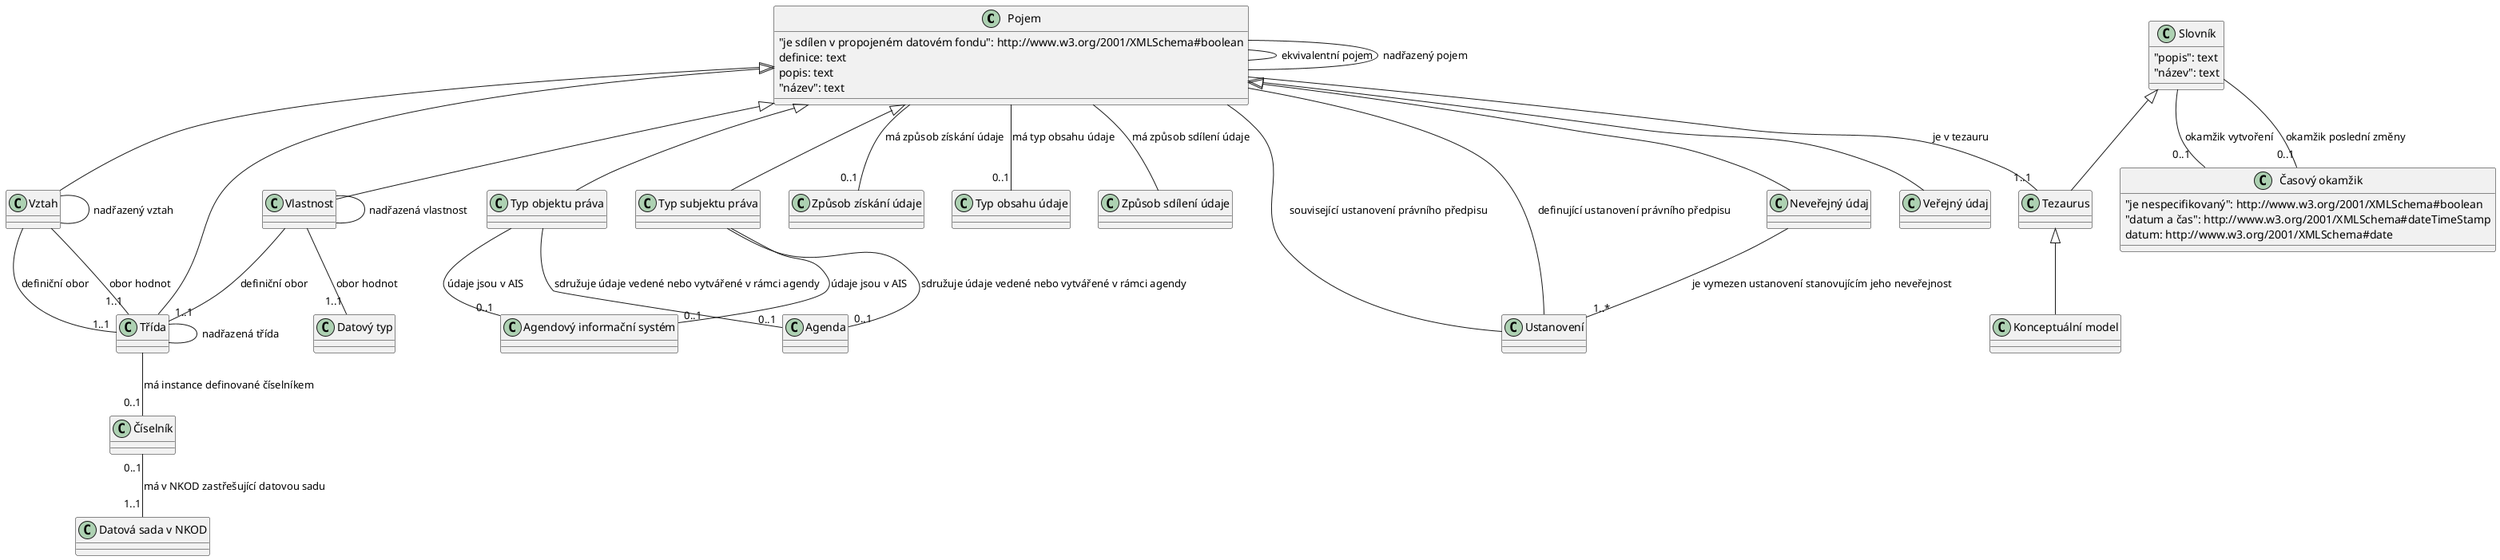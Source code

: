 @startuml
set namespaceSeparator none
class Pojem {
  "je sdílen v propojeném datovém fondu": http://www.w3.org/2001/XMLSchema#boolean
  definice: text
  popis: text
  "název": text
}

class "Slovník" {
  "popis​": text
  "název​": text
}

class "Časový okamžik" {
  "je nespecifikovaný": http://www.w3.org/2001/XMLSchema#boolean
  "datum a čas": http://www.w3.org/2001/XMLSchema#dateTimeStamp
  datum: http://www.w3.org/2001/XMLSchema#date
}

class "Typ subjektu práva" {
}

class Agenda {
}

class "Typ objektu práva" {
}

class "Agendový informační systém" {
}

class "Způsob získání údaje" {
}

class "Typ obsahu údaje" {
}

class "Způsob sdílení údaje" {
}

class "Neveřejný údaj" {
}

class "Ustanovení" {
}

class "Veřejný údaj" {
}

class Vlastnost {
}

class "Datový typ" {
}

class "Třída" {
}

class Vztah {
}

class "Číselník" {
}

class "Datová sada v NKOD" {
}

class "Konceptuální model" {
}

class Tezaurus {
}

Pojem <|-- "Typ subjektu práva"
Pojem <|-- "Typ objektu práva"
Pojem <|-- "Neveřejný údaj"
Pojem <|-- "Veřejný údaj"
Pojem <|-- Vlastnost
Pojem <|-- "Třída"
Pojem <|-- Vztah
Tezaurus <|-- "Konceptuální model"
"Slovník" <|-- Tezaurus
Pojem -- "0..1" "Způsob získání údaje" :  "má způsob získání údaje"
Pojem -- "0..1" "Typ obsahu údaje" :  "má typ obsahu údaje"
Pojem -- "Způsob sdílení údaje" :  "má způsob sdílení údaje"
Pojem -- Pojem :  "ekvivalentní pojem"
Pojem -- Pojem :  "nadřazený pojem"
Pojem -- "Ustanovení" :  "definující ustanovení právního předpisu"
Pojem -- "Ustanovení" :  "související ustanovení právního předpisu"
Pojem -- "1..1" Tezaurus :  "je v tezauru"
"Slovník" -- "0..1" "Časový okamžik" :  "okamžik vytvoření"
"Slovník" -- "0..1" "Časový okamžik" :  "okamžik poslední změny"
"Typ subjektu práva" -- "0..1" Agenda :  "sdružuje údaje vedené nebo vytvářené v rámci agendy"
"Typ subjektu práva" -- "0..1" "Agendový informační systém" :  "údaje jsou v AIS"
"Typ objektu práva" -- "0..1" Agenda :  "sdružuje údaje vedené nebo vytvářené v rámci agendy​"
"Typ objektu práva" -- "0..1" "Agendový informační systém" :  "údaje jsou v AIS​"
"Neveřejný údaj" -- "1..*" "Ustanovení" :  "je vymezen ustanovení stanovujícím jeho neveřejnost"
Vlastnost -- Vlastnost :  "nadřazená vlastnost"
Vlastnost -- "1..1" "Datový typ" :  "obor hodnot"
Vlastnost -- "1..1" "Třída" :  "definiční obor"
"Třída" -- "0..1" "Číselník" :  "má instance definované číselníkem"
"Třída" -- "Třída" :  "nadřazená třída"
Vztah -- "1..1" "Třída" :  "obor hodnot​"
Vztah -- "1..1" "Třída" :  "definiční obor​"
Vztah -- Vztah :  "nadřazený vztah"
"Číselník" "0..1" -- "1..1" "Datová sada v NKOD" :  "má v NKOD zastřešující datovou sadu"
@enduml

